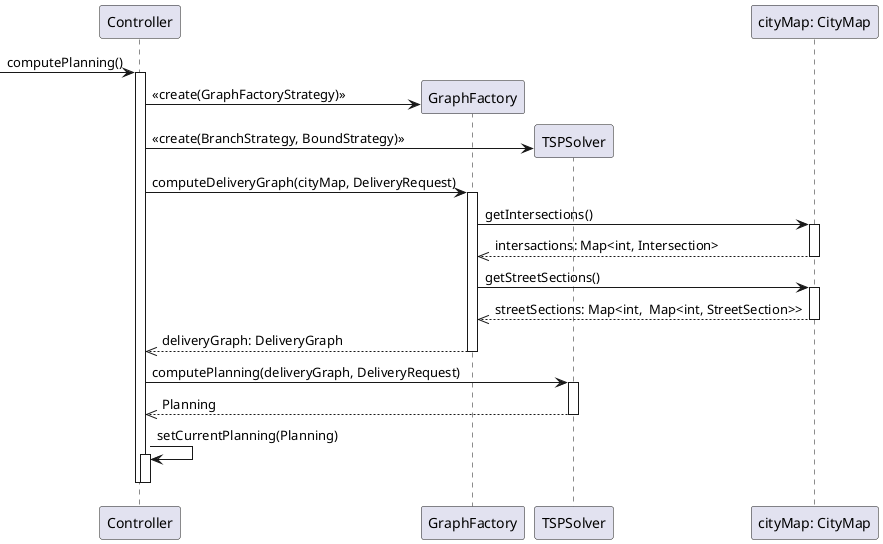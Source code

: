 @startuml
participant "Controller" as Ctrl
participant "GraphFactory" as GF
participant "TSPSolver" as TSPS
participant "cityMap: CityMap" as CM


[-> Ctrl: computePlanning()
activate Ctrl

'Instanciate with a strategy
create GF
Ctrl -> GF: <<create(GraphFactoryStrategy)>>
'Instanciate with a strategy
create TSPS
Ctrl -> TSPS: <<create(BranchStrategy, BoundStrategy)>>


Ctrl -> GF: computeDeliveryGraph(cityMap, DeliveryRequest)
activate GF

GF -> CM: getIntersections()
activate CM
GF <<-- CM: intersactions: Map<int, Intersection>
deactivate CM

GF -> CM: getStreetSections()
activate CM
GF <<-- CM: streetSections: Map<int,  Map<int, StreetSection>>
deactivate CM

Ctrl <<-- GF: deliveryGraph: DeliveryGraph
deactivate GF


Ctrl -> TSPS: computePlanning(deliveryGraph, DeliveryRequest)
activate TSPS
Ctrl <<-- TSPS: Planning
deactivate TSPS



Ctrl -> Ctrl: setCurrentPlanning(Planning)
activate Ctrl
deactivate Ctrl

deactivate Ctrl

@enduml
